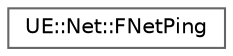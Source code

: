 digraph "Graphical Class Hierarchy"
{
 // INTERACTIVE_SVG=YES
 // LATEX_PDF_SIZE
  bgcolor="transparent";
  edge [fontname=Helvetica,fontsize=10,labelfontname=Helvetica,labelfontsize=10];
  node [fontname=Helvetica,fontsize=10,shape=box,height=0.2,width=0.4];
  rankdir="LR";
  Node0 [id="Node000000",label="UE::Net::FNetPing",height=0.2,width=0.4,color="grey40", fillcolor="white", style="filled",URL="$d1/de1/classUE_1_1Net_1_1FNetPing.html",tooltip="Central class for handling all Player/NetConnection ping collection and calculation."];
}
